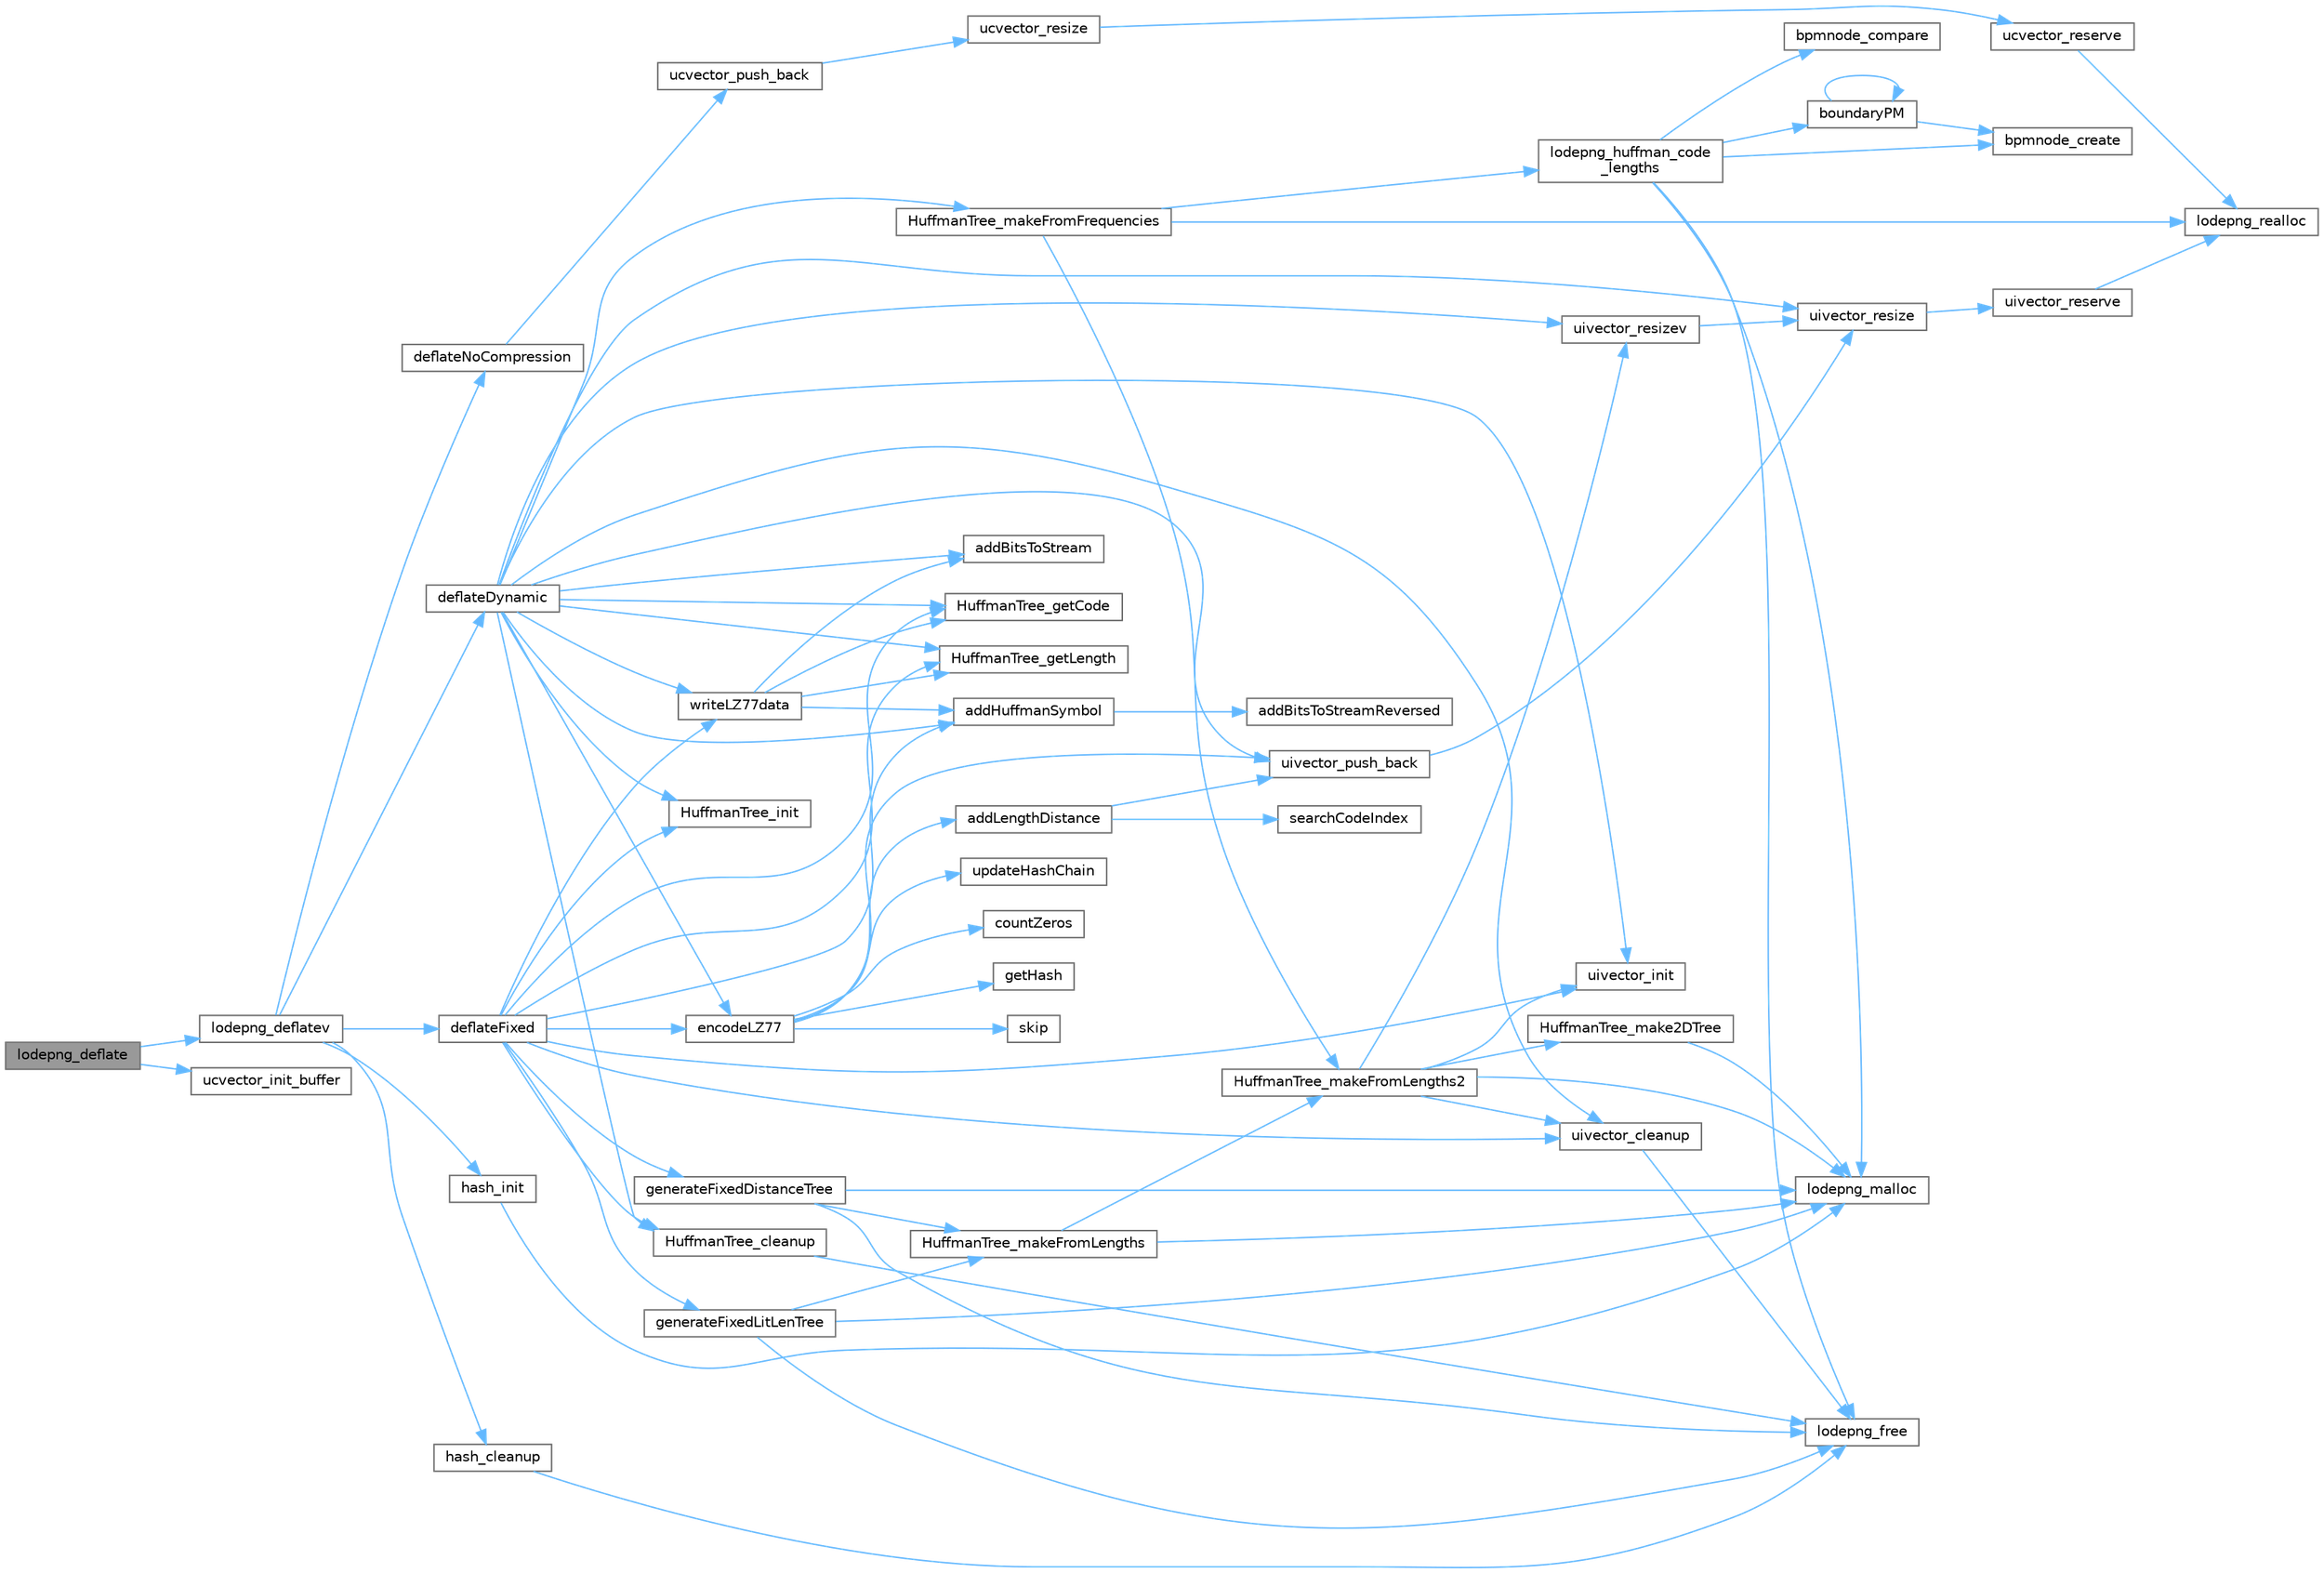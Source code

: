 digraph "lodepng_deflate"
{
 // LATEX_PDF_SIZE
  bgcolor="transparent";
  edge [fontname=Helvetica,fontsize=10,labelfontname=Helvetica,labelfontsize=10];
  node [fontname=Helvetica,fontsize=10,shape=box,height=0.2,width=0.4];
  rankdir="LR";
  Node1 [id="Node000001",label="lodepng_deflate",height=0.2,width=0.4,color="gray40", fillcolor="grey60", style="filled", fontcolor="black",tooltip=" "];
  Node1 -> Node2 [id="edge1_Node000001_Node000002",color="steelblue1",style="solid",tooltip=" "];
  Node2 [id="Node000002",label="lodepng_deflatev",height=0.2,width=0.4,color="grey40", fillcolor="white", style="filled",URL="$lodepng_8cpp.html#a39ac60ba8b9972ab13c74559681c6346",tooltip=" "];
  Node2 -> Node3 [id="edge2_Node000002_Node000003",color="steelblue1",style="solid",tooltip=" "];
  Node3 [id="Node000003",label="deflateDynamic",height=0.2,width=0.4,color="grey40", fillcolor="white", style="filled",URL="$lodepng_8cpp.html#ae121df49cb1cf4d071177875f21a364a",tooltip=" "];
  Node3 -> Node4 [id="edge3_Node000003_Node000004",color="steelblue1",style="solid",tooltip=" "];
  Node4 [id="Node000004",label="addBitsToStream",height=0.2,width=0.4,color="grey40", fillcolor="white", style="filled",URL="$lodepng_8cpp.html#aaee6011b88c8b394ccd9e868b01cafa6",tooltip=" "];
  Node3 -> Node5 [id="edge4_Node000003_Node000005",color="steelblue1",style="solid",tooltip=" "];
  Node5 [id="Node000005",label="addHuffmanSymbol",height=0.2,width=0.4,color="grey40", fillcolor="white", style="filled",URL="$lodepng_8cpp.html#a8220b4fba74162202ac5294bde504252",tooltip=" "];
  Node5 -> Node6 [id="edge5_Node000005_Node000006",color="steelblue1",style="solid",tooltip=" "];
  Node6 [id="Node000006",label="addBitsToStreamReversed",height=0.2,width=0.4,color="grey40", fillcolor="white", style="filled",URL="$lodepng_8cpp.html#aef353b91f13641f94a9028ac84fb330c",tooltip=" "];
  Node3 -> Node7 [id="edge6_Node000003_Node000007",color="steelblue1",style="solid",tooltip=" "];
  Node7 [id="Node000007",label="encodeLZ77",height=0.2,width=0.4,color="grey40", fillcolor="white", style="filled",URL="$lodepng_8cpp.html#a43999e66c6578e9ac1275d7ece61d568",tooltip=" "];
  Node7 -> Node8 [id="edge7_Node000007_Node000008",color="steelblue1",style="solid",tooltip=" "];
  Node8 [id="Node000008",label="addLengthDistance",height=0.2,width=0.4,color="grey40", fillcolor="white", style="filled",URL="$lodepng_8cpp.html#aad409090a7949e79b1db4c3a34431712",tooltip=" "];
  Node8 -> Node9 [id="edge8_Node000008_Node000009",color="steelblue1",style="solid",tooltip=" "];
  Node9 [id="Node000009",label="searchCodeIndex",height=0.2,width=0.4,color="grey40", fillcolor="white", style="filled",URL="$lodepng_8cpp.html#a1be657e325355087ebe176d187d2c0a5",tooltip=" "];
  Node8 -> Node10 [id="edge9_Node000008_Node000010",color="steelblue1",style="solid",tooltip=" "];
  Node10 [id="Node000010",label="uivector_push_back",height=0.2,width=0.4,color="grey40", fillcolor="white", style="filled",URL="$lodepng_8cpp.html#a5cfb7c89e9f18896101fddb10786cbc2",tooltip=" "];
  Node10 -> Node11 [id="edge10_Node000010_Node000011",color="steelblue1",style="solid",tooltip=" "];
  Node11 [id="Node000011",label="uivector_resize",height=0.2,width=0.4,color="grey40", fillcolor="white", style="filled",URL="$lodepng_8cpp.html#a348bbe51fbdd2881e2caabe468611a26",tooltip=" "];
  Node11 -> Node12 [id="edge11_Node000011_Node000012",color="steelblue1",style="solid",tooltip=" "];
  Node12 [id="Node000012",label="uivector_reserve",height=0.2,width=0.4,color="grey40", fillcolor="white", style="filled",URL="$lodepng_8cpp.html#a61adf65885d6d7d2ca17cc74c4878da2",tooltip=" "];
  Node12 -> Node13 [id="edge12_Node000012_Node000013",color="steelblue1",style="solid",tooltip=" "];
  Node13 [id="Node000013",label="lodepng_realloc",height=0.2,width=0.4,color="grey40", fillcolor="white", style="filled",URL="$lodepng_8cpp.html#ad7375c56c635fedd36932cf21b703162",tooltip=" "];
  Node7 -> Node14 [id="edge13_Node000007_Node000014",color="steelblue1",style="solid",tooltip=" "];
  Node14 [id="Node000014",label="countZeros",height=0.2,width=0.4,color="grey40", fillcolor="white", style="filled",URL="$lodepng_8cpp.html#a92ccc314f19e1d89170fadb55b760464",tooltip=" "];
  Node7 -> Node15 [id="edge14_Node000007_Node000015",color="steelblue1",style="solid",tooltip=" "];
  Node15 [id="Node000015",label="getHash",height=0.2,width=0.4,color="grey40", fillcolor="white", style="filled",URL="$lodepng_8cpp.html#a7a0f9762d3257497e827f8afde3d05fe",tooltip=" "];
  Node7 -> Node16 [id="edge15_Node000007_Node000016",color="steelblue1",style="solid",tooltip=" "];
  Node16 [id="Node000016",label="skip",height=0.2,width=0.4,color="grey40", fillcolor="white", style="filled",URL="$_json_8c.html#af38ca32489aef093745b4eb4673c64f3",tooltip=" "];
  Node7 -> Node10 [id="edge16_Node000007_Node000010",color="steelblue1",style="solid",tooltip=" "];
  Node7 -> Node17 [id="edge17_Node000007_Node000017",color="steelblue1",style="solid",tooltip=" "];
  Node17 [id="Node000017",label="updateHashChain",height=0.2,width=0.4,color="grey40", fillcolor="white", style="filled",URL="$lodepng_8cpp.html#a39c6ca228e05b1e0af71fc4dc87b90da",tooltip=" "];
  Node3 -> Node18 [id="edge18_Node000003_Node000018",color="steelblue1",style="solid",tooltip=" "];
  Node18 [id="Node000018",label="HuffmanTree_cleanup",height=0.2,width=0.4,color="grey40", fillcolor="white", style="filled",URL="$lodepng_8cpp.html#a3228e11a4562c70c9fb78931eb6eb44a",tooltip=" "];
  Node18 -> Node19 [id="edge19_Node000018_Node000019",color="steelblue1",style="solid",tooltip=" "];
  Node19 [id="Node000019",label="lodepng_free",height=0.2,width=0.4,color="grey40", fillcolor="white", style="filled",URL="$lodepng_8cpp.html#a5cabd4078527ba33b78791fac7e8b15c",tooltip=" "];
  Node3 -> Node20 [id="edge20_Node000003_Node000020",color="steelblue1",style="solid",tooltip=" "];
  Node20 [id="Node000020",label="HuffmanTree_getCode",height=0.2,width=0.4,color="grey40", fillcolor="white", style="filled",URL="$lodepng_8cpp.html#a4a219535105aecc94ba9d4bccfbb66b8",tooltip=" "];
  Node3 -> Node21 [id="edge21_Node000003_Node000021",color="steelblue1",style="solid",tooltip=" "];
  Node21 [id="Node000021",label="HuffmanTree_getLength",height=0.2,width=0.4,color="grey40", fillcolor="white", style="filled",URL="$lodepng_8cpp.html#a0b12e062127bf0b511165c7a14ca9a87",tooltip=" "];
  Node3 -> Node22 [id="edge22_Node000003_Node000022",color="steelblue1",style="solid",tooltip=" "];
  Node22 [id="Node000022",label="HuffmanTree_init",height=0.2,width=0.4,color="grey40", fillcolor="white", style="filled",URL="$lodepng_8cpp.html#a37cb427b175e04defdc48569b76a375c",tooltip=" "];
  Node3 -> Node23 [id="edge23_Node000003_Node000023",color="steelblue1",style="solid",tooltip=" "];
  Node23 [id="Node000023",label="HuffmanTree_makeFromFrequencies",height=0.2,width=0.4,color="grey40", fillcolor="white", style="filled",URL="$lodepng_8cpp.html#a24e41d5a8d40a77fa34914e2bc030446",tooltip=" "];
  Node23 -> Node24 [id="edge24_Node000023_Node000024",color="steelblue1",style="solid",tooltip=" "];
  Node24 [id="Node000024",label="HuffmanTree_makeFromLengths2",height=0.2,width=0.4,color="grey40", fillcolor="white", style="filled",URL="$lodepng_8cpp.html#a6dd288bb82383b61cb04855b6a38680a",tooltip=" "];
  Node24 -> Node25 [id="edge25_Node000024_Node000025",color="steelblue1",style="solid",tooltip=" "];
  Node25 [id="Node000025",label="HuffmanTree_make2DTree",height=0.2,width=0.4,color="grey40", fillcolor="white", style="filled",URL="$lodepng_8cpp.html#aadc61a27e58bef1cc7722ea172bf58fd",tooltip=" "];
  Node25 -> Node26 [id="edge26_Node000025_Node000026",color="steelblue1",style="solid",tooltip=" "];
  Node26 [id="Node000026",label="lodepng_malloc",height=0.2,width=0.4,color="grey40", fillcolor="white", style="filled",URL="$lodepng_8cpp.html#a15c8edd4f42cb9696d8f837113af9d30",tooltip=" "];
  Node24 -> Node26 [id="edge27_Node000024_Node000026",color="steelblue1",style="solid",tooltip=" "];
  Node24 -> Node27 [id="edge28_Node000024_Node000027",color="steelblue1",style="solid",tooltip=" "];
  Node27 [id="Node000027",label="uivector_cleanup",height=0.2,width=0.4,color="grey40", fillcolor="white", style="filled",URL="$lodepng_8cpp.html#a58616079535e14a89a469632d078d336",tooltip=" "];
  Node27 -> Node19 [id="edge29_Node000027_Node000019",color="steelblue1",style="solid",tooltip=" "];
  Node24 -> Node28 [id="edge30_Node000024_Node000028",color="steelblue1",style="solid",tooltip=" "];
  Node28 [id="Node000028",label="uivector_init",height=0.2,width=0.4,color="grey40", fillcolor="white", style="filled",URL="$lodepng_8cpp.html#aa03164e774d0dea9886ccdbb3f591f49",tooltip=" "];
  Node24 -> Node29 [id="edge31_Node000024_Node000029",color="steelblue1",style="solid",tooltip=" "];
  Node29 [id="Node000029",label="uivector_resizev",height=0.2,width=0.4,color="grey40", fillcolor="white", style="filled",URL="$lodepng_8cpp.html#a2ceb381bbb52c2fc72946047b58ea11d",tooltip=" "];
  Node29 -> Node11 [id="edge32_Node000029_Node000011",color="steelblue1",style="solid",tooltip=" "];
  Node23 -> Node30 [id="edge33_Node000023_Node000030",color="steelblue1",style="solid",tooltip=" "];
  Node30 [id="Node000030",label="lodepng_huffman_code\l_lengths",height=0.2,width=0.4,color="grey40", fillcolor="white", style="filled",URL="$lodepng_8cpp.html#a82c0c408213e5bbb4a8d0edbaeffc97f",tooltip=" "];
  Node30 -> Node31 [id="edge34_Node000030_Node000031",color="steelblue1",style="solid",tooltip=" "];
  Node31 [id="Node000031",label="boundaryPM",height=0.2,width=0.4,color="grey40", fillcolor="white", style="filled",URL="$lodepng_8cpp.html#a1fa0e06d91f41a5ff40b70eb97ec501f",tooltip=" "];
  Node31 -> Node31 [id="edge35_Node000031_Node000031",color="steelblue1",style="solid",tooltip=" "];
  Node31 -> Node32 [id="edge36_Node000031_Node000032",color="steelblue1",style="solid",tooltip=" "];
  Node32 [id="Node000032",label="bpmnode_create",height=0.2,width=0.4,color="grey40", fillcolor="white", style="filled",URL="$lodepng_8cpp.html#a1e20cd6e0c2dd434b294386501449fb3",tooltip=" "];
  Node30 -> Node33 [id="edge37_Node000030_Node000033",color="steelblue1",style="solid",tooltip=" "];
  Node33 [id="Node000033",label="bpmnode_compare",height=0.2,width=0.4,color="grey40", fillcolor="white", style="filled",URL="$lodepng_8cpp.html#adaab7ed393e8e55ced371076a69974d5",tooltip=" "];
  Node30 -> Node32 [id="edge38_Node000030_Node000032",color="steelblue1",style="solid",tooltip=" "];
  Node30 -> Node19 [id="edge39_Node000030_Node000019",color="steelblue1",style="solid",tooltip=" "];
  Node30 -> Node26 [id="edge40_Node000030_Node000026",color="steelblue1",style="solid",tooltip=" "];
  Node23 -> Node13 [id="edge41_Node000023_Node000013",color="steelblue1",style="solid",tooltip=" "];
  Node3 -> Node27 [id="edge42_Node000003_Node000027",color="steelblue1",style="solid",tooltip=" "];
  Node3 -> Node28 [id="edge43_Node000003_Node000028",color="steelblue1",style="solid",tooltip=" "];
  Node3 -> Node10 [id="edge44_Node000003_Node000010",color="steelblue1",style="solid",tooltip=" "];
  Node3 -> Node11 [id="edge45_Node000003_Node000011",color="steelblue1",style="solid",tooltip=" "];
  Node3 -> Node29 [id="edge46_Node000003_Node000029",color="steelblue1",style="solid",tooltip=" "];
  Node3 -> Node34 [id="edge47_Node000003_Node000034",color="steelblue1",style="solid",tooltip=" "];
  Node34 [id="Node000034",label="writeLZ77data",height=0.2,width=0.4,color="grey40", fillcolor="white", style="filled",URL="$lodepng_8cpp.html#a6bcad159011eeb745922886cb9b72db4",tooltip=" "];
  Node34 -> Node4 [id="edge48_Node000034_Node000004",color="steelblue1",style="solid",tooltip=" "];
  Node34 -> Node5 [id="edge49_Node000034_Node000005",color="steelblue1",style="solid",tooltip=" "];
  Node34 -> Node20 [id="edge50_Node000034_Node000020",color="steelblue1",style="solid",tooltip=" "];
  Node34 -> Node21 [id="edge51_Node000034_Node000021",color="steelblue1",style="solid",tooltip=" "];
  Node2 -> Node35 [id="edge52_Node000002_Node000035",color="steelblue1",style="solid",tooltip=" "];
  Node35 [id="Node000035",label="deflateFixed",height=0.2,width=0.4,color="grey40", fillcolor="white", style="filled",URL="$lodepng_8cpp.html#ae74e5eb341f431e2e8cf099e0691d803",tooltip=" "];
  Node35 -> Node5 [id="edge53_Node000035_Node000005",color="steelblue1",style="solid",tooltip=" "];
  Node35 -> Node7 [id="edge54_Node000035_Node000007",color="steelblue1",style="solid",tooltip=" "];
  Node35 -> Node36 [id="edge55_Node000035_Node000036",color="steelblue1",style="solid",tooltip=" "];
  Node36 [id="Node000036",label="generateFixedDistanceTree",height=0.2,width=0.4,color="grey40", fillcolor="white", style="filled",URL="$lodepng_8cpp.html#afff6d2d37364f0329eba8b54c380b1ff",tooltip=" "];
  Node36 -> Node37 [id="edge56_Node000036_Node000037",color="steelblue1",style="solid",tooltip=" "];
  Node37 [id="Node000037",label="HuffmanTree_makeFromLengths",height=0.2,width=0.4,color="grey40", fillcolor="white", style="filled",URL="$lodepng_8cpp.html#aba97231d47c3cb5538a30bb0cd4be7e9",tooltip=" "];
  Node37 -> Node24 [id="edge57_Node000037_Node000024",color="steelblue1",style="solid",tooltip=" "];
  Node37 -> Node26 [id="edge58_Node000037_Node000026",color="steelblue1",style="solid",tooltip=" "];
  Node36 -> Node19 [id="edge59_Node000036_Node000019",color="steelblue1",style="solid",tooltip=" "];
  Node36 -> Node26 [id="edge60_Node000036_Node000026",color="steelblue1",style="solid",tooltip=" "];
  Node35 -> Node38 [id="edge61_Node000035_Node000038",color="steelblue1",style="solid",tooltip=" "];
  Node38 [id="Node000038",label="generateFixedLitLenTree",height=0.2,width=0.4,color="grey40", fillcolor="white", style="filled",URL="$lodepng_8cpp.html#ae061b285397842660d714272df841c39",tooltip=" "];
  Node38 -> Node37 [id="edge62_Node000038_Node000037",color="steelblue1",style="solid",tooltip=" "];
  Node38 -> Node19 [id="edge63_Node000038_Node000019",color="steelblue1",style="solid",tooltip=" "];
  Node38 -> Node26 [id="edge64_Node000038_Node000026",color="steelblue1",style="solid",tooltip=" "];
  Node35 -> Node18 [id="edge65_Node000035_Node000018",color="steelblue1",style="solid",tooltip=" "];
  Node35 -> Node20 [id="edge66_Node000035_Node000020",color="steelblue1",style="solid",tooltip=" "];
  Node35 -> Node21 [id="edge67_Node000035_Node000021",color="steelblue1",style="solid",tooltip=" "];
  Node35 -> Node22 [id="edge68_Node000035_Node000022",color="steelblue1",style="solid",tooltip=" "];
  Node35 -> Node27 [id="edge69_Node000035_Node000027",color="steelblue1",style="solid",tooltip=" "];
  Node35 -> Node28 [id="edge70_Node000035_Node000028",color="steelblue1",style="solid",tooltip=" "];
  Node35 -> Node34 [id="edge71_Node000035_Node000034",color="steelblue1",style="solid",tooltip=" "];
  Node2 -> Node39 [id="edge72_Node000002_Node000039",color="steelblue1",style="solid",tooltip=" "];
  Node39 [id="Node000039",label="deflateNoCompression",height=0.2,width=0.4,color="grey40", fillcolor="white", style="filled",URL="$lodepng_8cpp.html#a758e000aa92967d5916db08e815e6b1f",tooltip=" "];
  Node39 -> Node40 [id="edge73_Node000039_Node000040",color="steelblue1",style="solid",tooltip=" "];
  Node40 [id="Node000040",label="ucvector_push_back",height=0.2,width=0.4,color="grey40", fillcolor="white", style="filled",URL="$lodepng_8cpp.html#a877b6a70493cb0b29f719ea48a26eadb",tooltip=" "];
  Node40 -> Node41 [id="edge74_Node000040_Node000041",color="steelblue1",style="solid",tooltip=" "];
  Node41 [id="Node000041",label="ucvector_resize",height=0.2,width=0.4,color="grey40", fillcolor="white", style="filled",URL="$lodepng_8cpp.html#ae4e2da90ae4abb858852f211eb28d622",tooltip=" "];
  Node41 -> Node42 [id="edge75_Node000041_Node000042",color="steelblue1",style="solid",tooltip=" "];
  Node42 [id="Node000042",label="ucvector_reserve",height=0.2,width=0.4,color="grey40", fillcolor="white", style="filled",URL="$lodepng_8cpp.html#ac03e508691c2826ee4065627465ccb4a",tooltip=" "];
  Node42 -> Node13 [id="edge76_Node000042_Node000013",color="steelblue1",style="solid",tooltip=" "];
  Node2 -> Node43 [id="edge77_Node000002_Node000043",color="steelblue1",style="solid",tooltip=" "];
  Node43 [id="Node000043",label="hash_cleanup",height=0.2,width=0.4,color="grey40", fillcolor="white", style="filled",URL="$lodepng_8cpp.html#a42a60458dc0338a8995e04eb17085291",tooltip=" "];
  Node43 -> Node19 [id="edge78_Node000043_Node000019",color="steelblue1",style="solid",tooltip=" "];
  Node2 -> Node44 [id="edge79_Node000002_Node000044",color="steelblue1",style="solid",tooltip=" "];
  Node44 [id="Node000044",label="hash_init",height=0.2,width=0.4,color="grey40", fillcolor="white", style="filled",URL="$lodepng_8cpp.html#af0c3ddc6fb0114714f7e87a485f0403a",tooltip=" "];
  Node44 -> Node26 [id="edge80_Node000044_Node000026",color="steelblue1",style="solid",tooltip=" "];
  Node1 -> Node45 [id="edge81_Node000001_Node000045",color="steelblue1",style="solid",tooltip=" "];
  Node45 [id="Node000045",label="ucvector_init_buffer",height=0.2,width=0.4,color="grey40", fillcolor="white", style="filled",URL="$lodepng_8cpp.html#a965dbd8125f0471f3e0d8206b4c91f22",tooltip=" "];
}
